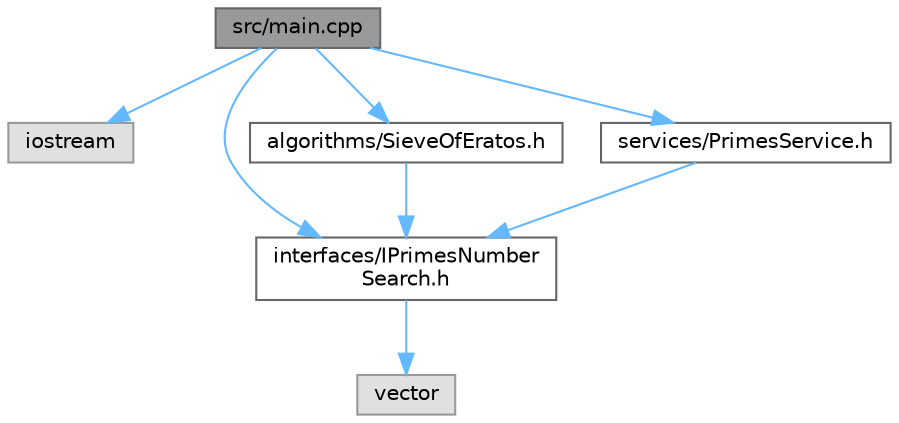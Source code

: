 digraph "src/main.cpp"
{
 // LATEX_PDF_SIZE
  bgcolor="transparent";
  edge [fontname=Helvetica,fontsize=10,labelfontname=Helvetica,labelfontsize=10];
  node [fontname=Helvetica,fontsize=10,shape=box,height=0.2,width=0.4];
  Node1 [id="Node000001",label="src/main.cpp",height=0.2,width=0.4,color="gray40", fillcolor="grey60", style="filled", fontcolor="black",tooltip="Punto de entrada de la aplicación para buscar números primos."];
  Node1 -> Node2 [id="edge1_Node000001_Node000002",color="steelblue1",style="solid",tooltip=" "];
  Node2 [id="Node000002",label="iostream",height=0.2,width=0.4,color="grey60", fillcolor="#E0E0E0", style="filled",tooltip=" "];
  Node1 -> Node3 [id="edge2_Node000001_Node000003",color="steelblue1",style="solid",tooltip=" "];
  Node3 [id="Node000003",label="interfaces/IPrimesNumber\lSearch.h",height=0.2,width=0.4,color="grey40", fillcolor="white", style="filled",URL="$_i_primes_number_search_8h.html",tooltip="Interfaz para la búsqueda de números primos."];
  Node3 -> Node4 [id="edge3_Node000003_Node000004",color="steelblue1",style="solid",tooltip=" "];
  Node4 [id="Node000004",label="vector",height=0.2,width=0.4,color="grey60", fillcolor="#E0E0E0", style="filled",tooltip=" "];
  Node1 -> Node5 [id="edge4_Node000001_Node000005",color="steelblue1",style="solid",tooltip=" "];
  Node5 [id="Node000005",label="algorithms/SieveOfEratos.h",height=0.2,width=0.4,color="grey40", fillcolor="white", style="filled",URL="$_sieve_of_eratos_8h.html",tooltip="Implementación del algoritmo de la Criba de Eratóstenes."];
  Node5 -> Node3 [id="edge5_Node000005_Node000003",color="steelblue1",style="solid",tooltip=" "];
  Node1 -> Node6 [id="edge6_Node000001_Node000006",color="steelblue1",style="solid",tooltip=" "];
  Node6 [id="Node000006",label="services/PrimesService.h",height=0.2,width=0.4,color="grey40", fillcolor="white", style="filled",URL="$_primes_service_8h.html",tooltip="Servicio para obtener números primos usando un algoritmo específico."];
  Node6 -> Node3 [id="edge7_Node000006_Node000003",color="steelblue1",style="solid",tooltip=" "];
}
